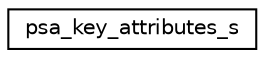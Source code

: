 digraph "Graphical Class Hierarchy"
{
 // LATEX_PDF_SIZE
  edge [fontname="Helvetica",fontsize="10",labelfontname="Helvetica",labelfontsize="10"];
  node [fontname="Helvetica",fontsize="10",shape=record];
  rankdir="LR";
  Node0 [label="psa_key_attributes_s",height=0.2,width=0.4,color="black", fillcolor="white", style="filled",URL="$structpsa__key__attributes__s.html",tooltip="Structure storing key attributes."];
}
